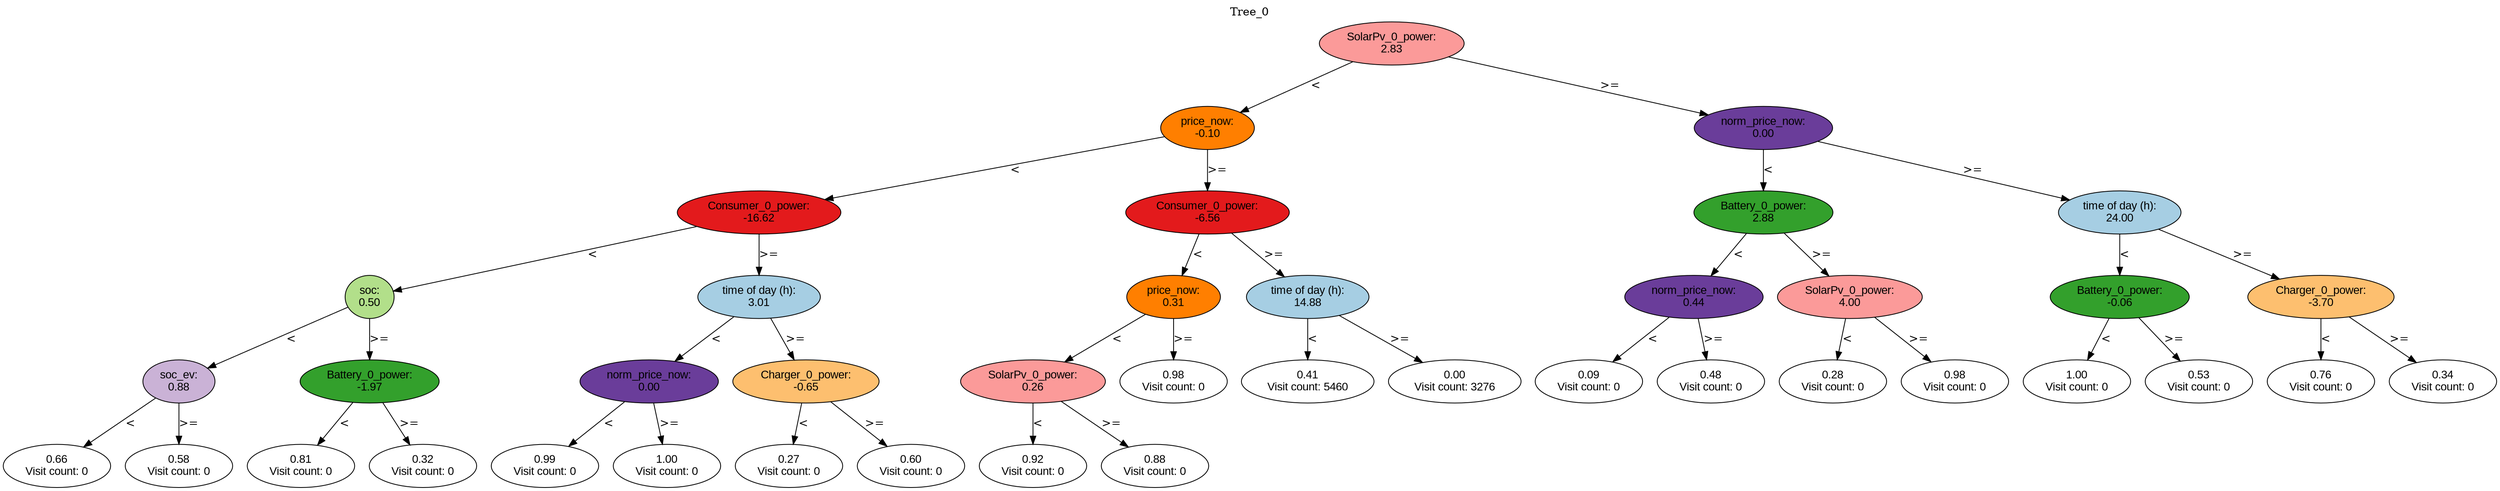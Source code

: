digraph BST {
    node [fontname="Arial" style=filled colorscheme=paired12];
    0 [ label = "SolarPv_0_power:
2.83" fillcolor=5];
    1 [ label = "price_now:
-0.10" fillcolor=8];
    2 [ label = "Consumer_0_power:
-16.62" fillcolor=6];
    3 [ label = "soc:
0.50" fillcolor=3];
    4 [ label = "soc_ev:
0.88" fillcolor=9];
    5 [ label = "0.66
Visit count: 0" fillcolor=white];
    6 [ label = "0.58
Visit count: 0" fillcolor=white];
    7 [ label = "Battery_0_power:
-1.97" fillcolor=4];
    8 [ label = "0.81
Visit count: 0" fillcolor=white];
    9 [ label = "0.32
Visit count: 0" fillcolor=white];
    10 [ label = "time of day (h):
3.01" fillcolor=1];
    11 [ label = "norm_price_now:
0.00" fillcolor=10];
    12 [ label = "0.99
Visit count: 0" fillcolor=white];
    13 [ label = "1.00
Visit count: 0" fillcolor=white];
    14 [ label = "Charger_0_power:
-0.65" fillcolor=7];
    15 [ label = "0.27
Visit count: 0" fillcolor=white];
    16 [ label = "0.60
Visit count: 0" fillcolor=white];
    17 [ label = "Consumer_0_power:
-6.56" fillcolor=6];
    18 [ label = "price_now:
0.31" fillcolor=8];
    19 [ label = "SolarPv_0_power:
0.26" fillcolor=5];
    20 [ label = "0.92
Visit count: 0" fillcolor=white];
    21 [ label = "0.88
Visit count: 0" fillcolor=white];
    22 [ label = "0.98
Visit count: 0" fillcolor=white];
    23 [ label = "time of day (h):
14.88" fillcolor=1];
    24 [ label = "0.41
Visit count: 5460" fillcolor=white];
    25 [ label = "0.00
Visit count: 3276" fillcolor=white];
    26 [ label = "norm_price_now:
0.00" fillcolor=10];
    27 [ label = "Battery_0_power:
2.88" fillcolor=4];
    28 [ label = "norm_price_now:
0.44" fillcolor=10];
    29 [ label = "0.09
Visit count: 0" fillcolor=white];
    30 [ label = "0.48
Visit count: 0" fillcolor=white];
    31 [ label = "SolarPv_0_power:
4.00" fillcolor=5];
    32 [ label = "0.28
Visit count: 0" fillcolor=white];
    33 [ label = "0.98
Visit count: 0" fillcolor=white];
    34 [ label = "time of day (h):
24.00" fillcolor=1];
    35 [ label = "Battery_0_power:
-0.06" fillcolor=4];
    36 [ label = "1.00
Visit count: 0" fillcolor=white];
    37 [ label = "0.53
Visit count: 0" fillcolor=white];
    38 [ label = "Charger_0_power:
-3.70" fillcolor=7];
    39 [ label = "0.76
Visit count: 0" fillcolor=white];
    40 [ label = "0.34
Visit count: 0" fillcolor=white];

    0  -> 1[ label = "<"];
    0  -> 26[ label = ">="];
    1  -> 2[ label = "<"];
    1  -> 17[ label = ">="];
    2  -> 3[ label = "<"];
    2  -> 10[ label = ">="];
    3  -> 4[ label = "<"];
    3  -> 7[ label = ">="];
    4  -> 5[ label = "<"];
    4  -> 6[ label = ">="];
    7  -> 8[ label = "<"];
    7  -> 9[ label = ">="];
    10  -> 11[ label = "<"];
    10  -> 14[ label = ">="];
    11  -> 12[ label = "<"];
    11  -> 13[ label = ">="];
    14  -> 15[ label = "<"];
    14  -> 16[ label = ">="];
    17  -> 18[ label = "<"];
    17  -> 23[ label = ">="];
    18  -> 19[ label = "<"];
    18  -> 22[ label = ">="];
    19  -> 20[ label = "<"];
    19  -> 21[ label = ">="];
    23  -> 24[ label = "<"];
    23  -> 25[ label = ">="];
    26  -> 27[ label = "<"];
    26  -> 34[ label = ">="];
    27  -> 28[ label = "<"];
    27  -> 31[ label = ">="];
    28  -> 29[ label = "<"];
    28  -> 30[ label = ">="];
    31  -> 32[ label = "<"];
    31  -> 33[ label = ">="];
    34  -> 35[ label = "<"];
    34  -> 38[ label = ">="];
    35  -> 36[ label = "<"];
    35  -> 37[ label = ">="];
    38  -> 39[ label = "<"];
    38  -> 40[ label = ">="];

    labelloc="t";
    label="Tree_0";
}